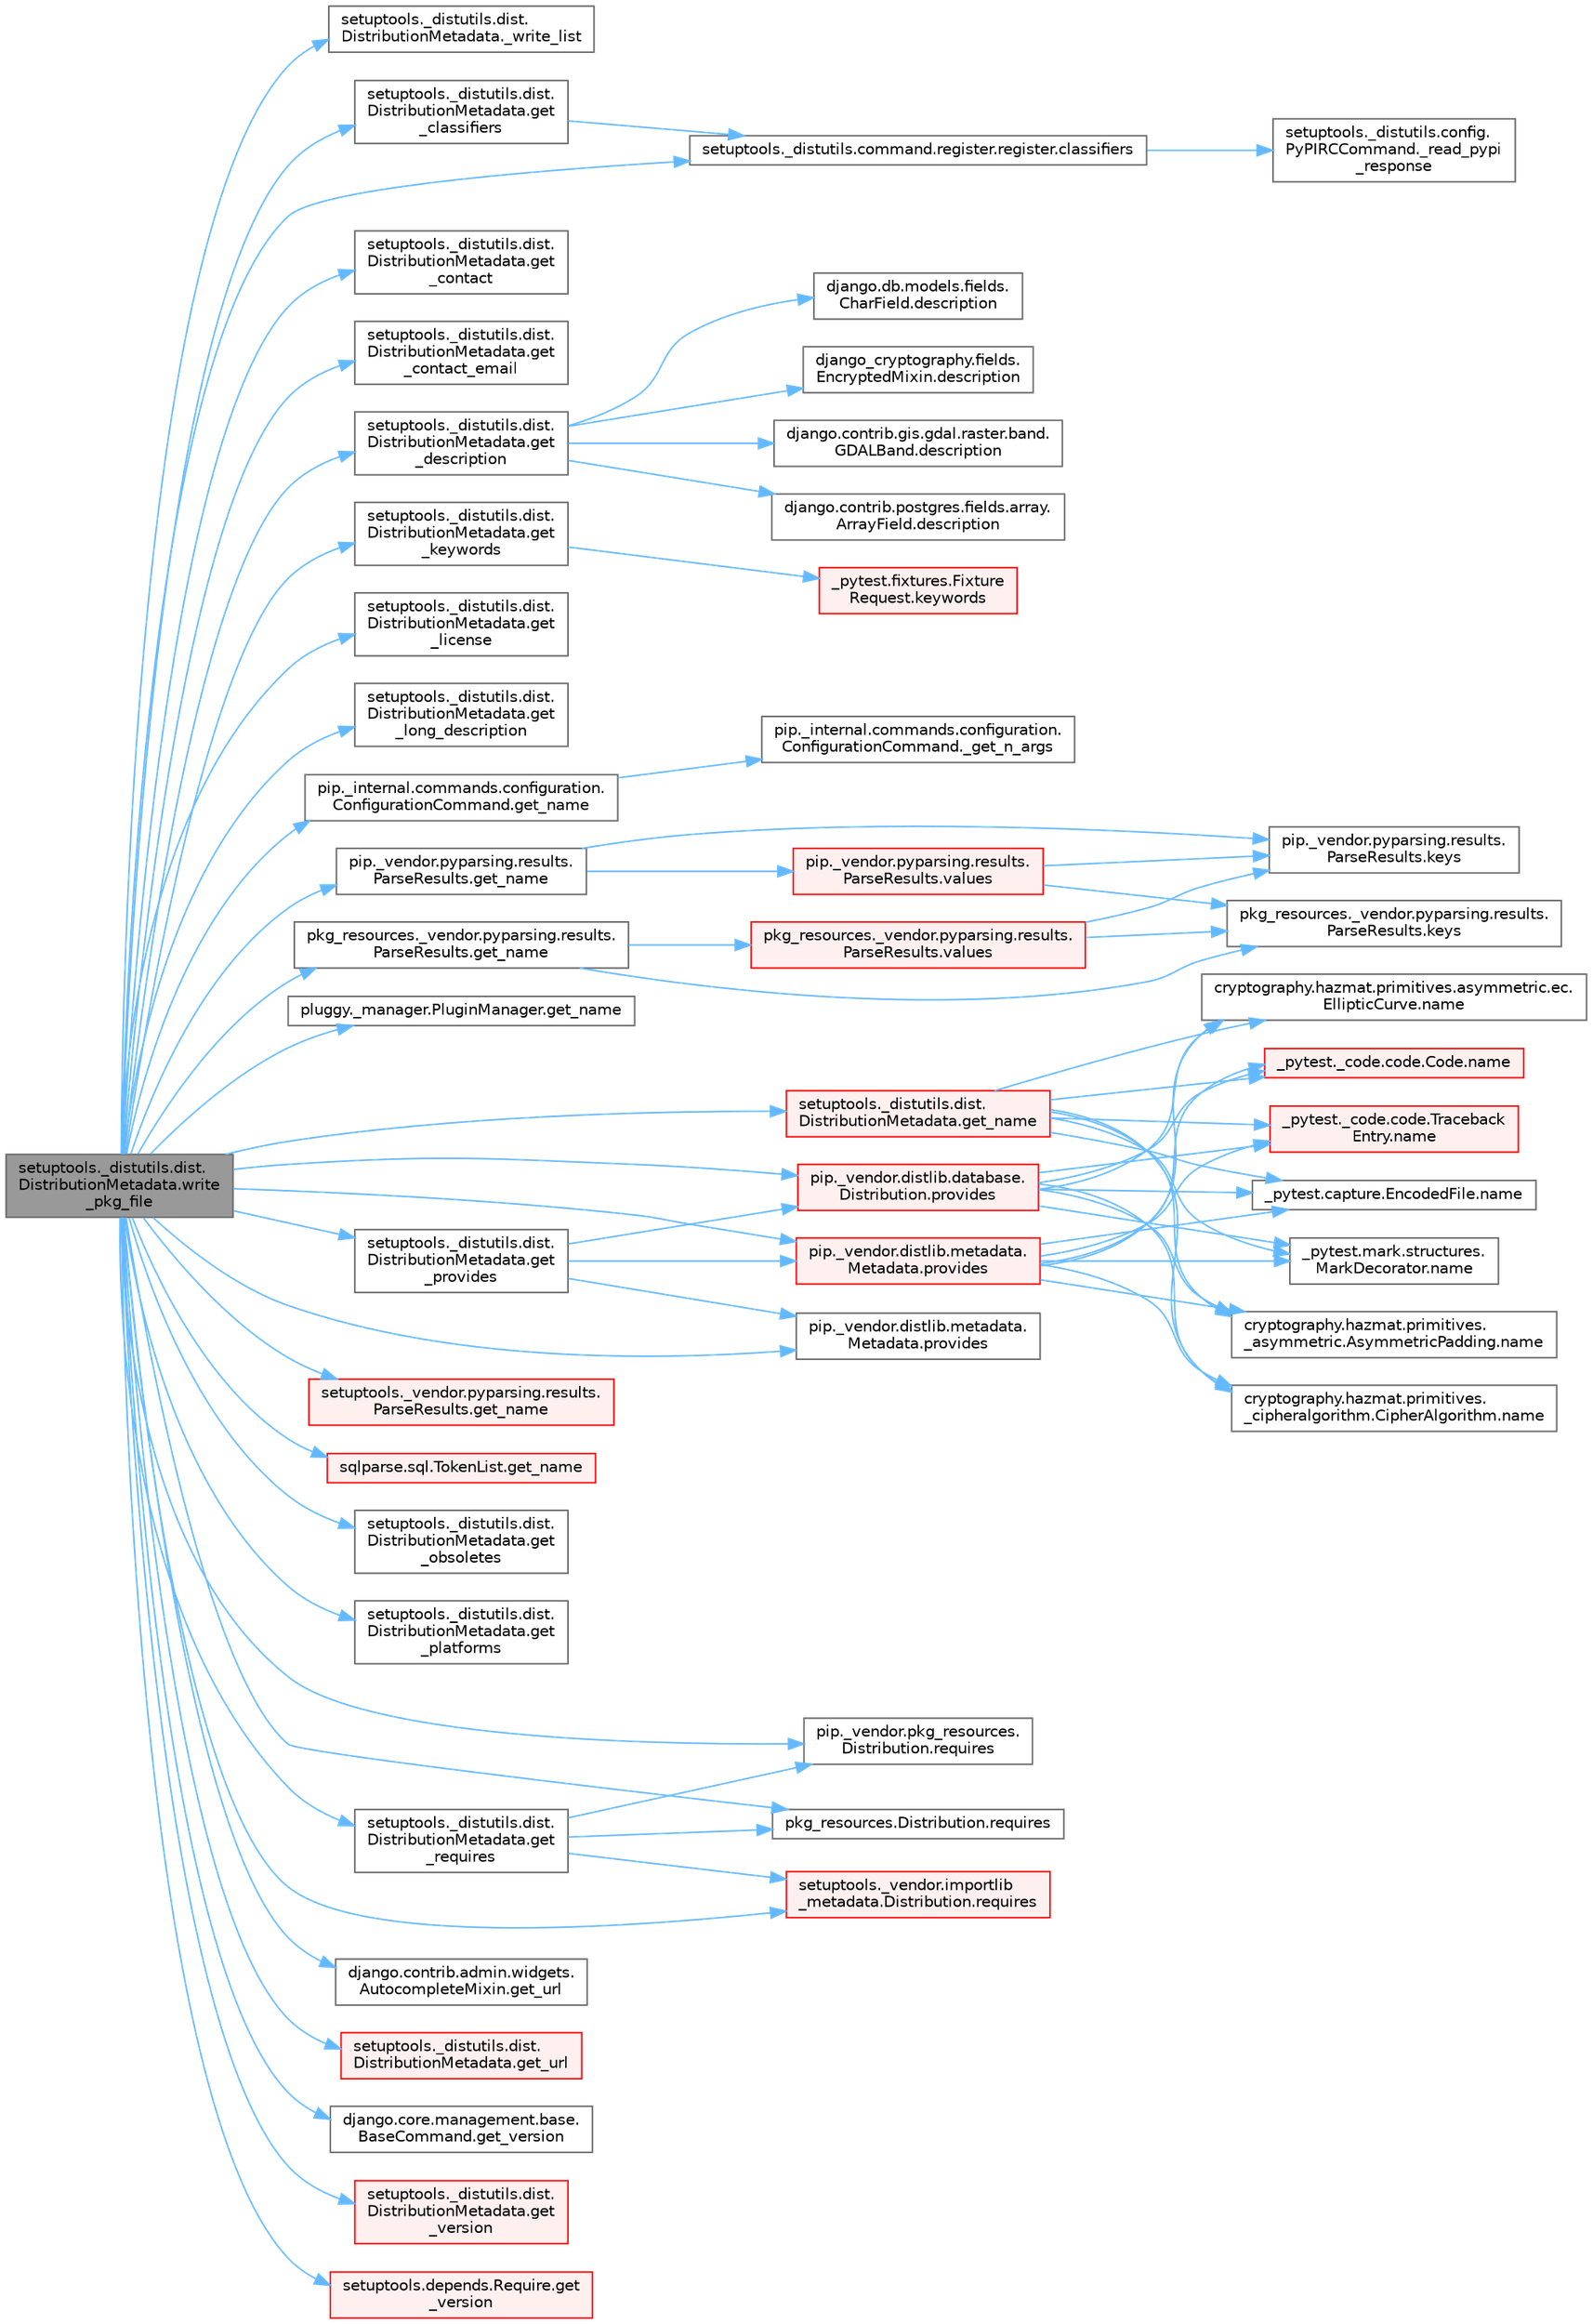 digraph "setuptools._distutils.dist.DistributionMetadata.write_pkg_file"
{
 // LATEX_PDF_SIZE
  bgcolor="transparent";
  edge [fontname=Helvetica,fontsize=10,labelfontname=Helvetica,labelfontsize=10];
  node [fontname=Helvetica,fontsize=10,shape=box,height=0.2,width=0.4];
  rankdir="LR";
  Node1 [id="Node000001",label="setuptools._distutils.dist.\lDistributionMetadata.write\l_pkg_file",height=0.2,width=0.4,color="gray40", fillcolor="grey60", style="filled", fontcolor="black",tooltip=" "];
  Node1 -> Node2 [id="edge1_Node000001_Node000002",color="steelblue1",style="solid",tooltip=" "];
  Node2 [id="Node000002",label="setuptools._distutils.dist.\lDistributionMetadata._write_list",height=0.2,width=0.4,color="grey40", fillcolor="white", style="filled",URL="$classsetuptools_1_1__distutils_1_1dist_1_1_distribution_metadata.html#a9abc47a20473a361c5023b522ce8cbac",tooltip=" "];
  Node1 -> Node3 [id="edge2_Node000001_Node000003",color="steelblue1",style="solid",tooltip=" "];
  Node3 [id="Node000003",label="setuptools._distutils.command.register.register.classifiers",height=0.2,width=0.4,color="grey40", fillcolor="white", style="filled",URL="$classsetuptools_1_1__distutils_1_1command_1_1register_1_1register.html#ac12d60e1242245531b2f237e054ecad8",tooltip=" "];
  Node3 -> Node4 [id="edge3_Node000003_Node000004",color="steelblue1",style="solid",tooltip=" "];
  Node4 [id="Node000004",label="setuptools._distutils.config.\lPyPIRCCommand._read_pypi\l_response",height=0.2,width=0.4,color="grey40", fillcolor="white", style="filled",URL="$classsetuptools_1_1__distutils_1_1config_1_1_py_p_i_r_c_command.html#a77555750d753ce47db2fb436d4c244f3",tooltip=" "];
  Node1 -> Node5 [id="edge4_Node000001_Node000005",color="steelblue1",style="solid",tooltip=" "];
  Node5 [id="Node000005",label="setuptools._distutils.dist.\lDistributionMetadata.get\l_classifiers",height=0.2,width=0.4,color="grey40", fillcolor="white", style="filled",URL="$classsetuptools_1_1__distutils_1_1dist_1_1_distribution_metadata.html#abbd165387e66fa868b92c65c8f71b966",tooltip=" "];
  Node5 -> Node3 [id="edge5_Node000005_Node000003",color="steelblue1",style="solid",tooltip=" "];
  Node1 -> Node6 [id="edge6_Node000001_Node000006",color="steelblue1",style="solid",tooltip=" "];
  Node6 [id="Node000006",label="setuptools._distutils.dist.\lDistributionMetadata.get\l_contact",height=0.2,width=0.4,color="grey40", fillcolor="white", style="filled",URL="$classsetuptools_1_1__distutils_1_1dist_1_1_distribution_metadata.html#a1a2640912ae2fde3028689ac0e9708b7",tooltip=" "];
  Node1 -> Node7 [id="edge7_Node000001_Node000007",color="steelblue1",style="solid",tooltip=" "];
  Node7 [id="Node000007",label="setuptools._distutils.dist.\lDistributionMetadata.get\l_contact_email",height=0.2,width=0.4,color="grey40", fillcolor="white", style="filled",URL="$classsetuptools_1_1__distutils_1_1dist_1_1_distribution_metadata.html#ab320d43643cd885ecb5724934d13078d",tooltip=" "];
  Node1 -> Node8 [id="edge8_Node000001_Node000008",color="steelblue1",style="solid",tooltip=" "];
  Node8 [id="Node000008",label="setuptools._distutils.dist.\lDistributionMetadata.get\l_description",height=0.2,width=0.4,color="grey40", fillcolor="white", style="filled",URL="$classsetuptools_1_1__distutils_1_1dist_1_1_distribution_metadata.html#ab8dcb0419c5edb575e74952f3ba91b62",tooltip=" "];
  Node8 -> Node9 [id="edge9_Node000008_Node000009",color="steelblue1",style="solid",tooltip=" "];
  Node9 [id="Node000009",label="django.contrib.gis.gdal.raster.band.\lGDALBand.description",height=0.2,width=0.4,color="grey40", fillcolor="white", style="filled",URL="$classdjango_1_1contrib_1_1gis_1_1gdal_1_1raster_1_1band_1_1_g_d_a_l_band.html#a5ea2eb581029b755a016435088a69909",tooltip=" "];
  Node8 -> Node10 [id="edge10_Node000008_Node000010",color="steelblue1",style="solid",tooltip=" "];
  Node10 [id="Node000010",label="django.contrib.postgres.fields.array.\lArrayField.description",height=0.2,width=0.4,color="grey40", fillcolor="white", style="filled",URL="$classdjango_1_1contrib_1_1postgres_1_1fields_1_1array_1_1_array_field.html#af201668a306ff474abb562aa6c8dd825",tooltip=" "];
  Node8 -> Node11 [id="edge11_Node000008_Node000011",color="steelblue1",style="solid",tooltip=" "];
  Node11 [id="Node000011",label="django.db.models.fields.\lCharField.description",height=0.2,width=0.4,color="grey40", fillcolor="white", style="filled",URL="$classdjango_1_1db_1_1models_1_1fields_1_1_char_field.html#a5583300c3d1cab7bf78e056e12cc92ad",tooltip=" "];
  Node8 -> Node12 [id="edge12_Node000008_Node000012",color="steelblue1",style="solid",tooltip=" "];
  Node12 [id="Node000012",label="django_cryptography.fields.\lEncryptedMixin.description",height=0.2,width=0.4,color="grey40", fillcolor="white", style="filled",URL="$classdjango__cryptography_1_1fields_1_1_encrypted_mixin.html#ac96d745905b92769c6d2096810913d49",tooltip=" "];
  Node1 -> Node13 [id="edge13_Node000001_Node000013",color="steelblue1",style="solid",tooltip=" "];
  Node13 [id="Node000013",label="setuptools._distutils.dist.\lDistributionMetadata.get\l_keywords",height=0.2,width=0.4,color="grey40", fillcolor="white", style="filled",URL="$classsetuptools_1_1__distutils_1_1dist_1_1_distribution_metadata.html#ade85519fe7eeecaac4aaf57bafedbdf1",tooltip=" "];
  Node13 -> Node14 [id="edge14_Node000013_Node000014",color="steelblue1",style="solid",tooltip=" "];
  Node14 [id="Node000014",label="_pytest.fixtures.Fixture\lRequest.keywords",height=0.2,width=0.4,color="red", fillcolor="#FFF0F0", style="filled",URL="$class__pytest_1_1fixtures_1_1_fixture_request.html#a5f3dcdc2c5f89a17d0669f23412ea34b",tooltip=" "];
  Node1 -> Node27 [id="edge15_Node000001_Node000027",color="steelblue1",style="solid",tooltip=" "];
  Node27 [id="Node000027",label="setuptools._distutils.dist.\lDistributionMetadata.get\l_license",height=0.2,width=0.4,color="grey40", fillcolor="white", style="filled",URL="$classsetuptools_1_1__distutils_1_1dist_1_1_distribution_metadata.html#afdae600623ca3151adbc76f8a4cc260a",tooltip=" "];
  Node1 -> Node28 [id="edge16_Node000001_Node000028",color="steelblue1",style="solid",tooltip=" "];
  Node28 [id="Node000028",label="setuptools._distutils.dist.\lDistributionMetadata.get\l_long_description",height=0.2,width=0.4,color="grey40", fillcolor="white", style="filled",URL="$classsetuptools_1_1__distutils_1_1dist_1_1_distribution_metadata.html#ac2f3a73838941fca0d129c2b02be07d3",tooltip=" "];
  Node1 -> Node29 [id="edge17_Node000001_Node000029",color="steelblue1",style="solid",tooltip=" "];
  Node29 [id="Node000029",label="pip._internal.commands.configuration.\lConfigurationCommand.get_name",height=0.2,width=0.4,color="grey40", fillcolor="white", style="filled",URL="$classpip_1_1__internal_1_1commands_1_1configuration_1_1_configuration_command.html#a589d863616355c4417d734b06263ec28",tooltip=" "];
  Node29 -> Node30 [id="edge18_Node000029_Node000030",color="steelblue1",style="solid",tooltip=" "];
  Node30 [id="Node000030",label="pip._internal.commands.configuration.\lConfigurationCommand._get_n_args",height=0.2,width=0.4,color="grey40", fillcolor="white", style="filled",URL="$classpip_1_1__internal_1_1commands_1_1configuration_1_1_configuration_command.html#ac2e322f0610ed1c284b51e760889cf2f",tooltip=" "];
  Node1 -> Node31 [id="edge19_Node000001_Node000031",color="steelblue1",style="solid",tooltip=" "];
  Node31 [id="Node000031",label="pip._vendor.pyparsing.results.\lParseResults.get_name",height=0.2,width=0.4,color="grey40", fillcolor="white", style="filled",URL="$classpip_1_1__vendor_1_1pyparsing_1_1results_1_1_parse_results.html#af9ba41b7e067d367bad4f3aa9321f2bd",tooltip=" "];
  Node31 -> Node32 [id="edge20_Node000031_Node000032",color="steelblue1",style="solid",tooltip=" "];
  Node32 [id="Node000032",label="pip._vendor.pyparsing.results.\lParseResults.keys",height=0.2,width=0.4,color="grey40", fillcolor="white", style="filled",URL="$classpip_1_1__vendor_1_1pyparsing_1_1results_1_1_parse_results.html#a73395b469fb80bb48afc30307380f851",tooltip=" "];
  Node31 -> Node33 [id="edge21_Node000031_Node000033",color="steelblue1",style="solid",tooltip=" "];
  Node33 [id="Node000033",label="pip._vendor.pyparsing.results.\lParseResults.values",height=0.2,width=0.4,color="red", fillcolor="#FFF0F0", style="filled",URL="$classpip_1_1__vendor_1_1pyparsing_1_1results_1_1_parse_results.html#ac18f70b899d1740db49618541d5df0a4",tooltip=" "];
  Node33 -> Node32 [id="edge22_Node000033_Node000032",color="steelblue1",style="solid",tooltip=" "];
  Node33 -> Node44 [id="edge23_Node000033_Node000044",color="steelblue1",style="solid",tooltip=" "];
  Node44 [id="Node000044",label="pkg_resources._vendor.pyparsing.results.\lParseResults.keys",height=0.2,width=0.4,color="grey40", fillcolor="white", style="filled",URL="$classpkg__resources_1_1__vendor_1_1pyparsing_1_1results_1_1_parse_results.html#a7982d9227b52dad0bf964c9fbf1339a2",tooltip=" "];
  Node1 -> Node47 [id="edge24_Node000001_Node000047",color="steelblue1",style="solid",tooltip=" "];
  Node47 [id="Node000047",label="pkg_resources._vendor.pyparsing.results.\lParseResults.get_name",height=0.2,width=0.4,color="grey40", fillcolor="white", style="filled",URL="$classpkg__resources_1_1__vendor_1_1pyparsing_1_1results_1_1_parse_results.html#a2e32cb82bfbda79e8f094cb2a6a01234",tooltip=" "];
  Node47 -> Node44 [id="edge25_Node000047_Node000044",color="steelblue1",style="solid",tooltip=" "];
  Node47 -> Node48 [id="edge26_Node000047_Node000048",color="steelblue1",style="solid",tooltip=" "];
  Node48 [id="Node000048",label="pkg_resources._vendor.pyparsing.results.\lParseResults.values",height=0.2,width=0.4,color="red", fillcolor="#FFF0F0", style="filled",URL="$classpkg__resources_1_1__vendor_1_1pyparsing_1_1results_1_1_parse_results.html#ac466eb2951551ce4a3b48c7cc3b5cc1d",tooltip=" "];
  Node48 -> Node32 [id="edge27_Node000048_Node000032",color="steelblue1",style="solid",tooltip=" "];
  Node48 -> Node44 [id="edge28_Node000048_Node000044",color="steelblue1",style="solid",tooltip=" "];
  Node1 -> Node49 [id="edge29_Node000001_Node000049",color="steelblue1",style="solid",tooltip=" "];
  Node49 [id="Node000049",label="pluggy._manager.PluginManager.get_name",height=0.2,width=0.4,color="grey40", fillcolor="white", style="filled",URL="$classpluggy_1_1__manager_1_1_plugin_manager.html#a11bfc3313b54f87e171f525e14372967",tooltip=" "];
  Node1 -> Node50 [id="edge30_Node000001_Node000050",color="steelblue1",style="solid",tooltip=" "];
  Node50 [id="Node000050",label="setuptools._distutils.dist.\lDistributionMetadata.get_name",height=0.2,width=0.4,color="red", fillcolor="#FFF0F0", style="filled",URL="$classsetuptools_1_1__distutils_1_1dist_1_1_distribution_metadata.html#a09c7598c6c503bb4105ed784a9330185",tooltip=" "];
  Node50 -> Node51 [id="edge31_Node000050_Node000051",color="steelblue1",style="solid",tooltip=" "];
  Node51 [id="Node000051",label="_pytest._code.code.Code.name",height=0.2,width=0.4,color="red", fillcolor="#FFF0F0", style="filled",URL="$class__pytest_1_1__code_1_1code_1_1_code.html#a1f3cbc53ca6df4a1bab12183694b6e78",tooltip=" "];
  Node50 -> Node63 [id="edge32_Node000050_Node000063",color="steelblue1",style="solid",tooltip=" "];
  Node63 [id="Node000063",label="_pytest._code.code.Traceback\lEntry.name",height=0.2,width=0.4,color="red", fillcolor="#FFF0F0", style="filled",URL="$class__pytest_1_1__code_1_1code_1_1_traceback_entry.html#a106b95c0753f41669fbfb8ee4c11ad3d",tooltip=" "];
  Node50 -> Node65 [id="edge33_Node000050_Node000065",color="steelblue1",style="solid",tooltip=" "];
  Node65 [id="Node000065",label="_pytest.capture.EncodedFile.name",height=0.2,width=0.4,color="grey40", fillcolor="white", style="filled",URL="$class__pytest_1_1capture_1_1_encoded_file.html#a738c73b5de21c7261d9e51f71e4f0397",tooltip=" "];
  Node50 -> Node66 [id="edge34_Node000050_Node000066",color="steelblue1",style="solid",tooltip=" "];
  Node66 [id="Node000066",label="_pytest.mark.structures.\lMarkDecorator.name",height=0.2,width=0.4,color="grey40", fillcolor="white", style="filled",URL="$class__pytest_1_1mark_1_1structures_1_1_mark_decorator.html#ae8f66760cda125450e0e3bd38689c72f",tooltip=" "];
  Node50 -> Node67 [id="edge35_Node000050_Node000067",color="steelblue1",style="solid",tooltip=" "];
  Node67 [id="Node000067",label="cryptography.hazmat.primitives.\l_asymmetric.AsymmetricPadding.name",height=0.2,width=0.4,color="grey40", fillcolor="white", style="filled",URL="$classcryptography_1_1hazmat_1_1primitives_1_1__asymmetric_1_1_asymmetric_padding.html#a8f72e8284cb336861a873ed5ce0e39b5",tooltip=" "];
  Node50 -> Node68 [id="edge36_Node000050_Node000068",color="steelblue1",style="solid",tooltip=" "];
  Node68 [id="Node000068",label="cryptography.hazmat.primitives.\l_cipheralgorithm.CipherAlgorithm.name",height=0.2,width=0.4,color="grey40", fillcolor="white", style="filled",URL="$classcryptography_1_1hazmat_1_1primitives_1_1__cipheralgorithm_1_1_cipher_algorithm.html#a50567a5c3388450ab7aa883ab34a1ac7",tooltip=" "];
  Node50 -> Node69 [id="edge37_Node000050_Node000069",color="steelblue1",style="solid",tooltip=" "];
  Node69 [id="Node000069",label="cryptography.hazmat.primitives.asymmetric.ec.\lEllipticCurve.name",height=0.2,width=0.4,color="grey40", fillcolor="white", style="filled",URL="$classcryptography_1_1hazmat_1_1primitives_1_1asymmetric_1_1ec_1_1_elliptic_curve.html#a2775c4e945309a6c7ea33dace1698a60",tooltip=" "];
  Node1 -> Node4547 [id="edge38_Node000001_Node004547",color="steelblue1",style="solid",tooltip=" "];
  Node4547 [id="Node004547",label="setuptools._vendor.pyparsing.results.\lParseResults.get_name",height=0.2,width=0.4,color="red", fillcolor="#FFF0F0", style="filled",URL="$classsetuptools_1_1__vendor_1_1pyparsing_1_1results_1_1_parse_results.html#a9ae45ffa472749eb85179cc82aff5c41",tooltip=" "];
  Node1 -> Node4548 [id="edge39_Node000001_Node004548",color="steelblue1",style="solid",tooltip=" "];
  Node4548 [id="Node004548",label="sqlparse.sql.TokenList.get_name",height=0.2,width=0.4,color="red", fillcolor="#FFF0F0", style="filled",URL="$classsqlparse_1_1sql_1_1_token_list.html#ab28a83bf9edb942c709ca904abd57034",tooltip=" "];
  Node1 -> Node4554 [id="edge40_Node000001_Node004554",color="steelblue1",style="solid",tooltip=" "];
  Node4554 [id="Node004554",label="setuptools._distutils.dist.\lDistributionMetadata.get\l_obsoletes",height=0.2,width=0.4,color="grey40", fillcolor="white", style="filled",URL="$classsetuptools_1_1__distutils_1_1dist_1_1_distribution_metadata.html#a8c5475c441d2c6ec230ef90ec78cd2b0",tooltip=" "];
  Node1 -> Node4555 [id="edge41_Node000001_Node004555",color="steelblue1",style="solid",tooltip=" "];
  Node4555 [id="Node004555",label="setuptools._distutils.dist.\lDistributionMetadata.get\l_platforms",height=0.2,width=0.4,color="grey40", fillcolor="white", style="filled",URL="$classsetuptools_1_1__distutils_1_1dist_1_1_distribution_metadata.html#a58860d73b859748f3e41abb41face217",tooltip=" "];
  Node1 -> Node4556 [id="edge42_Node000001_Node004556",color="steelblue1",style="solid",tooltip=" "];
  Node4556 [id="Node004556",label="setuptools._distutils.dist.\lDistributionMetadata.get\l_provides",height=0.2,width=0.4,color="grey40", fillcolor="white", style="filled",URL="$classsetuptools_1_1__distutils_1_1dist_1_1_distribution_metadata.html#aa7ceb213d8a1e49bd8428551e2c5ca1d",tooltip=" "];
  Node4556 -> Node4098 [id="edge43_Node004556_Node004098",color="steelblue1",style="solid",tooltip=" "];
  Node4098 [id="Node004098",label="pip._vendor.distlib.database.\lDistribution.provides",height=0.2,width=0.4,color="red", fillcolor="#FFF0F0", style="filled",URL="$classpip_1_1__vendor_1_1distlib_1_1database_1_1_distribution.html#a4de0a18091046a76d9f6e2c424a50f7a",tooltip=" "];
  Node4098 -> Node51 [id="edge44_Node004098_Node000051",color="steelblue1",style="solid",tooltip=" "];
  Node4098 -> Node63 [id="edge45_Node004098_Node000063",color="steelblue1",style="solid",tooltip=" "];
  Node4098 -> Node65 [id="edge46_Node004098_Node000065",color="steelblue1",style="solid",tooltip=" "];
  Node4098 -> Node66 [id="edge47_Node004098_Node000066",color="steelblue1",style="solid",tooltip=" "];
  Node4098 -> Node67 [id="edge48_Node004098_Node000067",color="steelblue1",style="solid",tooltip=" "];
  Node4098 -> Node68 [id="edge49_Node004098_Node000068",color="steelblue1",style="solid",tooltip=" "];
  Node4098 -> Node69 [id="edge50_Node004098_Node000069",color="steelblue1",style="solid",tooltip=" "];
  Node4556 -> Node4099 [id="edge51_Node004556_Node004099",color="steelblue1",style="solid",tooltip=" "];
  Node4099 [id="Node004099",label="pip._vendor.distlib.metadata.\lMetadata.provides",height=0.2,width=0.4,color="red", fillcolor="#FFF0F0", style="filled",URL="$classpip_1_1__vendor_1_1distlib_1_1metadata_1_1_metadata.html#ae53753d7d2db182469e417659e3d3d2f",tooltip=" "];
  Node4099 -> Node51 [id="edge52_Node004099_Node000051",color="steelblue1",style="solid",tooltip=" "];
  Node4099 -> Node63 [id="edge53_Node004099_Node000063",color="steelblue1",style="solid",tooltip=" "];
  Node4099 -> Node65 [id="edge54_Node004099_Node000065",color="steelblue1",style="solid",tooltip=" "];
  Node4099 -> Node66 [id="edge55_Node004099_Node000066",color="steelblue1",style="solid",tooltip=" "];
  Node4099 -> Node67 [id="edge56_Node004099_Node000067",color="steelblue1",style="solid",tooltip=" "];
  Node4099 -> Node68 [id="edge57_Node004099_Node000068",color="steelblue1",style="solid",tooltip=" "];
  Node4099 -> Node69 [id="edge58_Node004099_Node000069",color="steelblue1",style="solid",tooltip=" "];
  Node4556 -> Node4100 [id="edge59_Node004556_Node004100",color="steelblue1",style="solid",tooltip=" "];
  Node4100 [id="Node004100",label="pip._vendor.distlib.metadata.\lMetadata.provides",height=0.2,width=0.4,color="grey40", fillcolor="white", style="filled",URL="$classpip_1_1__vendor_1_1distlib_1_1metadata_1_1_metadata.html#ac7faa425d0663b6e592ff83de0be94db",tooltip=" "];
  Node1 -> Node4557 [id="edge60_Node000001_Node004557",color="steelblue1",style="solid",tooltip=" "];
  Node4557 [id="Node004557",label="setuptools._distutils.dist.\lDistributionMetadata.get\l_requires",height=0.2,width=0.4,color="grey40", fillcolor="white", style="filled",URL="$classsetuptools_1_1__distutils_1_1dist_1_1_distribution_metadata.html#a625768121dd821e2a54034d284359764",tooltip=" "];
  Node4557 -> Node4558 [id="edge61_Node004557_Node004558",color="steelblue1",style="solid",tooltip=" "];
  Node4558 [id="Node004558",label="pip._vendor.pkg_resources.\lDistribution.requires",height=0.2,width=0.4,color="grey40", fillcolor="white", style="filled",URL="$classpip_1_1__vendor_1_1pkg__resources_1_1_distribution.html#a1ec0fac5f98e9a5225c534d14a5f660b",tooltip=" "];
  Node4557 -> Node4559 [id="edge62_Node004557_Node004559",color="steelblue1",style="solid",tooltip=" "];
  Node4559 [id="Node004559",label="pkg_resources.Distribution.requires",height=0.2,width=0.4,color="grey40", fillcolor="white", style="filled",URL="$classpkg__resources_1_1_distribution.html#aefb6d0cc68725ebb1f05d88acf428d2e",tooltip=" "];
  Node4557 -> Node4560 [id="edge63_Node004557_Node004560",color="steelblue1",style="solid",tooltip=" "];
  Node4560 [id="Node004560",label="setuptools._vendor.importlib\l_metadata.Distribution.requires",height=0.2,width=0.4,color="red", fillcolor="#FFF0F0", style="filled",URL="$classsetuptools_1_1__vendor_1_1importlib__metadata_1_1_distribution.html#ac025c2f6e021e16581119b61de809a95",tooltip=" "];
  Node1 -> Node4563 [id="edge64_Node000001_Node004563",color="steelblue1",style="solid",tooltip=" "];
  Node4563 [id="Node004563",label="django.contrib.admin.widgets.\lAutocompleteMixin.get_url",height=0.2,width=0.4,color="grey40", fillcolor="white", style="filled",URL="$classdjango_1_1contrib_1_1admin_1_1widgets_1_1_autocomplete_mixin.html#aaa0212a9a7a33d8f7824e4afc9378dbc",tooltip=" "];
  Node1 -> Node4564 [id="edge65_Node000001_Node004564",color="steelblue1",style="solid",tooltip=" "];
  Node4564 [id="Node004564",label="setuptools._distutils.dist.\lDistributionMetadata.get_url",height=0.2,width=0.4,color="red", fillcolor="#FFF0F0", style="filled",URL="$classsetuptools_1_1__distutils_1_1dist_1_1_distribution_metadata.html#a48a81db21662142b30e8228c468c12ec",tooltip=" "];
  Node1 -> Node4565 [id="edge66_Node000001_Node004565",color="steelblue1",style="solid",tooltip=" "];
  Node4565 [id="Node004565",label="django.core.management.base.\lBaseCommand.get_version",height=0.2,width=0.4,color="grey40", fillcolor="white", style="filled",URL="$classdjango_1_1core_1_1management_1_1base_1_1_base_command.html#ad1a0ff17727df93596c37baec5368461",tooltip=" "];
  Node1 -> Node4566 [id="edge67_Node000001_Node004566",color="steelblue1",style="solid",tooltip=" "];
  Node4566 [id="Node004566",label="setuptools._distutils.dist.\lDistributionMetadata.get\l_version",height=0.2,width=0.4,color="red", fillcolor="#FFF0F0", style="filled",URL="$classsetuptools_1_1__distutils_1_1dist_1_1_distribution_metadata.html#a1eca2b8a7cf2a75288edcc6055d3e28a",tooltip=" "];
  Node1 -> Node4567 [id="edge68_Node000001_Node004567",color="steelblue1",style="solid",tooltip=" "];
  Node4567 [id="Node004567",label="setuptools.depends.Require.get\l_version",height=0.2,width=0.4,color="red", fillcolor="#FFF0F0", style="filled",URL="$classsetuptools_1_1depends_1_1_require.html#a4046ad4155f80d85057e4ccd6a41dc00",tooltip=" "];
  Node1 -> Node4098 [id="edge69_Node000001_Node004098",color="steelblue1",style="solid",tooltip=" "];
  Node1 -> Node4099 [id="edge70_Node000001_Node004099",color="steelblue1",style="solid",tooltip=" "];
  Node1 -> Node4100 [id="edge71_Node000001_Node004100",color="steelblue1",style="solid",tooltip=" "];
  Node1 -> Node4558 [id="edge72_Node000001_Node004558",color="steelblue1",style="solid",tooltip=" "];
  Node1 -> Node4559 [id="edge73_Node000001_Node004559",color="steelblue1",style="solid",tooltip=" "];
  Node1 -> Node4560 [id="edge74_Node000001_Node004560",color="steelblue1",style="solid",tooltip=" "];
}
